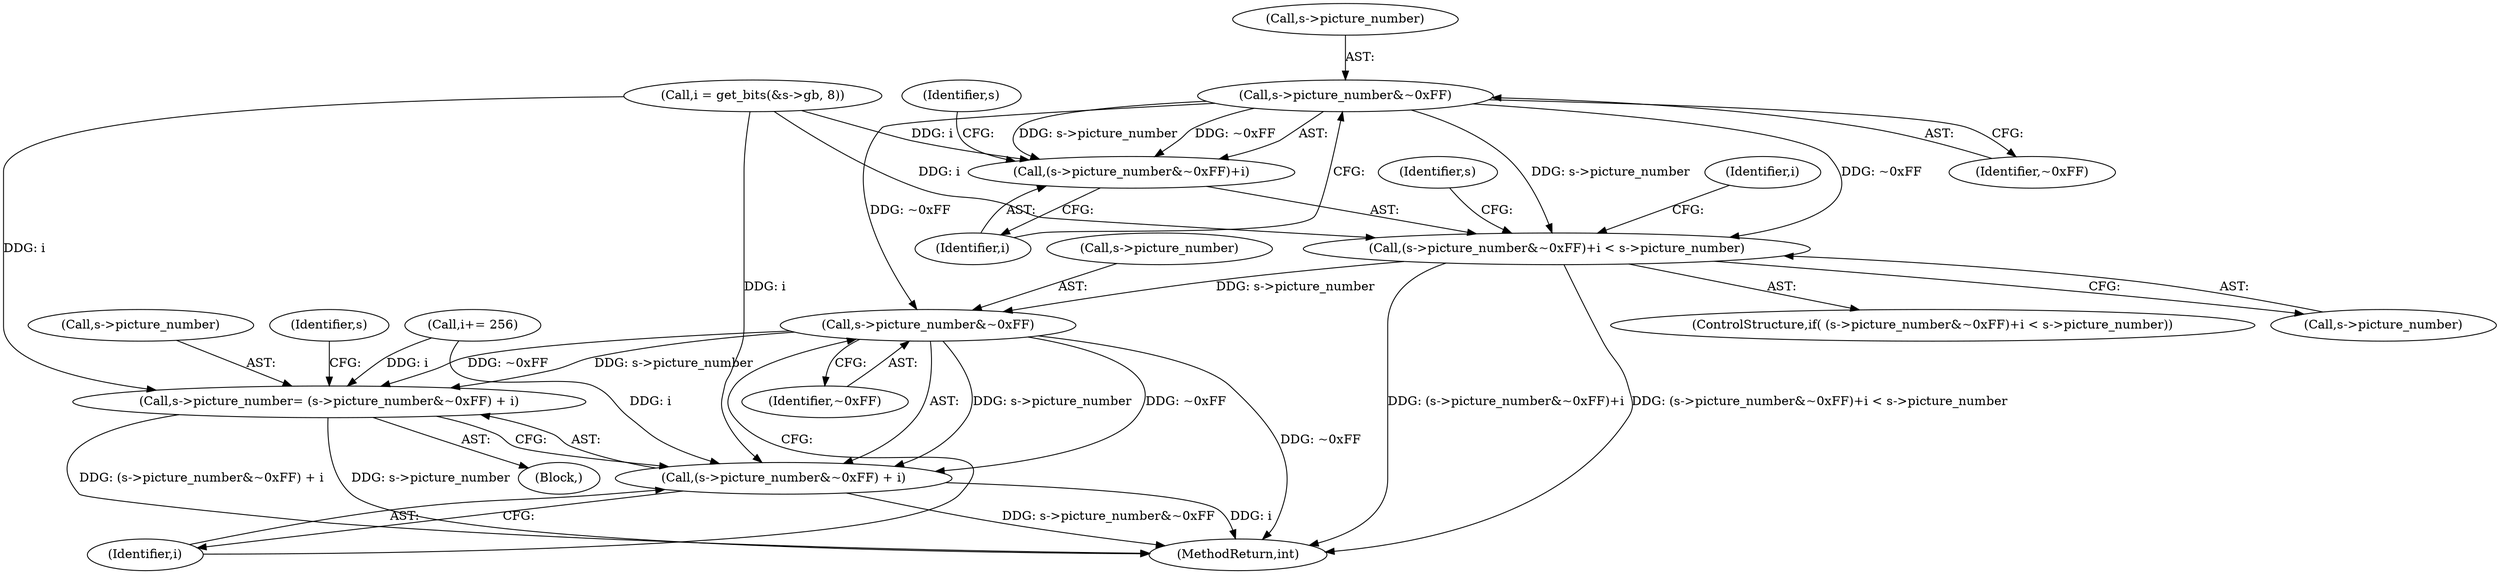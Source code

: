 digraph "0_libav_0a49a62f998747cfa564d98d36a459fe70d3299b@pointer" {
"1000217" [label="(Call,s->picture_number&~0xFF)"];
"1000215" [label="(Call,(s->picture_number&~0xFF)+i < s->picture_number)"];
"1000234" [label="(Call,s->picture_number&~0xFF)"];
"1000229" [label="(Call,s->picture_number= (s->picture_number&~0xFF) + i)"];
"1000233" [label="(Call,(s->picture_number&~0xFF) + i)"];
"1000216" [label="(Call,(s->picture_number&~0xFF)+i)"];
"1000238" [label="(Identifier,~0xFF)"];
"1000216" [label="(Call,(s->picture_number&~0xFF)+i)"];
"1000136" [label="(Block,)"];
"1000230" [label="(Call,s->picture_number)"];
"1000227" [label="(Identifier,i)"];
"1000222" [label="(Identifier,i)"];
"1000221" [label="(Identifier,~0xFF)"];
"1000224" [label="(Identifier,s)"];
"1000206" [label="(Call,i = get_bits(&s->gb, 8))"];
"1000231" [label="(Identifier,s)"];
"1000218" [label="(Call,s->picture_number)"];
"1000226" [label="(Call,i+= 256)"];
"1000214" [label="(ControlStructure,if( (s->picture_number&~0xFF)+i < s->picture_number))"];
"1000215" [label="(Call,(s->picture_number&~0xFF)+i < s->picture_number)"];
"1000234" [label="(Call,s->picture_number&~0xFF)"];
"1000245" [label="(Identifier,s)"];
"1000223" [label="(Call,s->picture_number)"];
"1000233" [label="(Call,(s->picture_number&~0xFF) + i)"];
"1000235" [label="(Call,s->picture_number)"];
"1001103" [label="(MethodReturn,int)"];
"1000229" [label="(Call,s->picture_number= (s->picture_number&~0xFF) + i)"];
"1000217" [label="(Call,s->picture_number&~0xFF)"];
"1000239" [label="(Identifier,i)"];
"1000217" -> "1000216"  [label="AST: "];
"1000217" -> "1000221"  [label="CFG: "];
"1000218" -> "1000217"  [label="AST: "];
"1000221" -> "1000217"  [label="AST: "];
"1000222" -> "1000217"  [label="CFG: "];
"1000217" -> "1000215"  [label="DDG: s->picture_number"];
"1000217" -> "1000215"  [label="DDG: ~0xFF"];
"1000217" -> "1000216"  [label="DDG: s->picture_number"];
"1000217" -> "1000216"  [label="DDG: ~0xFF"];
"1000217" -> "1000234"  [label="DDG: ~0xFF"];
"1000215" -> "1000214"  [label="AST: "];
"1000215" -> "1000223"  [label="CFG: "];
"1000216" -> "1000215"  [label="AST: "];
"1000223" -> "1000215"  [label="AST: "];
"1000227" -> "1000215"  [label="CFG: "];
"1000231" -> "1000215"  [label="CFG: "];
"1000215" -> "1001103"  [label="DDG: (s->picture_number&~0xFF)+i"];
"1000215" -> "1001103"  [label="DDG: (s->picture_number&~0xFF)+i < s->picture_number"];
"1000206" -> "1000215"  [label="DDG: i"];
"1000215" -> "1000234"  [label="DDG: s->picture_number"];
"1000234" -> "1000233"  [label="AST: "];
"1000234" -> "1000238"  [label="CFG: "];
"1000235" -> "1000234"  [label="AST: "];
"1000238" -> "1000234"  [label="AST: "];
"1000239" -> "1000234"  [label="CFG: "];
"1000234" -> "1001103"  [label="DDG: ~0xFF"];
"1000234" -> "1000229"  [label="DDG: s->picture_number"];
"1000234" -> "1000229"  [label="DDG: ~0xFF"];
"1000234" -> "1000233"  [label="DDG: s->picture_number"];
"1000234" -> "1000233"  [label="DDG: ~0xFF"];
"1000229" -> "1000136"  [label="AST: "];
"1000229" -> "1000233"  [label="CFG: "];
"1000230" -> "1000229"  [label="AST: "];
"1000233" -> "1000229"  [label="AST: "];
"1000245" -> "1000229"  [label="CFG: "];
"1000229" -> "1001103"  [label="DDG: (s->picture_number&~0xFF) + i"];
"1000229" -> "1001103"  [label="DDG: s->picture_number"];
"1000226" -> "1000229"  [label="DDG: i"];
"1000206" -> "1000229"  [label="DDG: i"];
"1000233" -> "1000239"  [label="CFG: "];
"1000239" -> "1000233"  [label="AST: "];
"1000233" -> "1001103"  [label="DDG: i"];
"1000233" -> "1001103"  [label="DDG: s->picture_number&~0xFF"];
"1000226" -> "1000233"  [label="DDG: i"];
"1000206" -> "1000233"  [label="DDG: i"];
"1000216" -> "1000222"  [label="CFG: "];
"1000222" -> "1000216"  [label="AST: "];
"1000224" -> "1000216"  [label="CFG: "];
"1000206" -> "1000216"  [label="DDG: i"];
}
